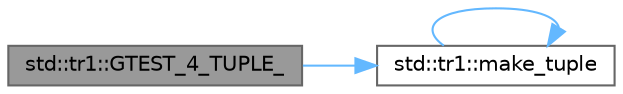 digraph "std::tr1::GTEST_4_TUPLE_"
{
 // LATEX_PDF_SIZE
  bgcolor="transparent";
  edge [fontname=Helvetica,fontsize=10,labelfontname=Helvetica,labelfontsize=10];
  node [fontname=Helvetica,fontsize=10,shape=box,height=0.2,width=0.4];
  rankdir="LR";
  Node1 [id="Node000001",label="std::tr1::GTEST_4_TUPLE_",height=0.2,width=0.4,color="gray40", fillcolor="grey60", style="filled", fontcolor="black",tooltip=" "];
  Node1 -> Node2 [id="edge1_Node000001_Node000002",color="steelblue1",style="solid",tooltip=" "];
  Node2 [id="Node000002",label="std::tr1::make_tuple",height=0.2,width=0.4,color="grey40", fillcolor="white", style="filled",URL="$namespacestd_1_1tr1.html#af7e12a0f5b5791b5b7c49a5a17b85359",tooltip=" "];
  Node2 -> Node2 [id="edge2_Node000002_Node000002",color="steelblue1",style="solid",tooltip=" "];
}
